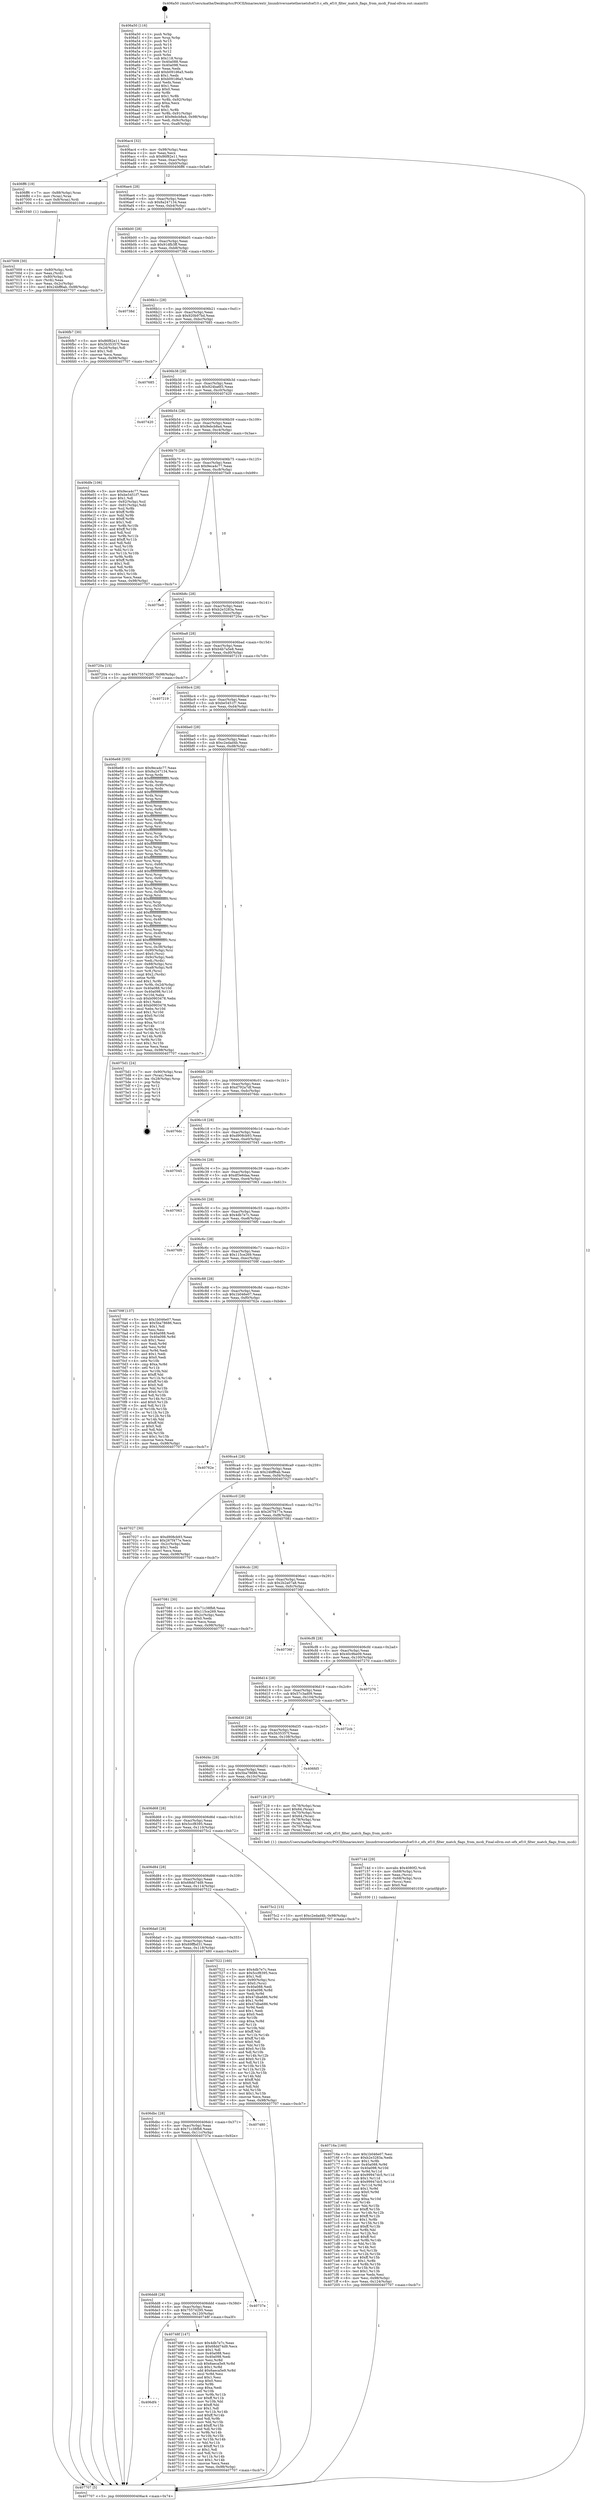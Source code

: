 digraph "0x406a50" {
  label = "0x406a50 (/mnt/c/Users/mathe/Desktop/tcc/POCII/binaries/extr_linuxdriversnetethernetsfcef10.c_efx_ef10_filter_match_flags_from_mcdi_Final-ollvm.out::main(0))"
  labelloc = "t"
  node[shape=record]

  Entry [label="",width=0.3,height=0.3,shape=circle,fillcolor=black,style=filled]
  "0x406ac4" [label="{
     0x406ac4 [32]\l
     | [instrs]\l
     &nbsp;&nbsp;0x406ac4 \<+6\>: mov -0x98(%rbp),%eax\l
     &nbsp;&nbsp;0x406aca \<+2\>: mov %eax,%ecx\l
     &nbsp;&nbsp;0x406acc \<+6\>: sub $0x86f82e11,%ecx\l
     &nbsp;&nbsp;0x406ad2 \<+6\>: mov %eax,-0xac(%rbp)\l
     &nbsp;&nbsp;0x406ad8 \<+6\>: mov %ecx,-0xb0(%rbp)\l
     &nbsp;&nbsp;0x406ade \<+6\>: je 0000000000406ff6 \<main+0x5a6\>\l
  }"]
  "0x406ff6" [label="{
     0x406ff6 [19]\l
     | [instrs]\l
     &nbsp;&nbsp;0x406ff6 \<+7\>: mov -0x88(%rbp),%rax\l
     &nbsp;&nbsp;0x406ffd \<+3\>: mov (%rax),%rax\l
     &nbsp;&nbsp;0x407000 \<+4\>: mov 0x8(%rax),%rdi\l
     &nbsp;&nbsp;0x407004 \<+5\>: call 0000000000401040 \<atoi@plt\>\l
     | [calls]\l
     &nbsp;&nbsp;0x401040 \{1\} (unknown)\l
  }"]
  "0x406ae4" [label="{
     0x406ae4 [28]\l
     | [instrs]\l
     &nbsp;&nbsp;0x406ae4 \<+5\>: jmp 0000000000406ae9 \<main+0x99\>\l
     &nbsp;&nbsp;0x406ae9 \<+6\>: mov -0xac(%rbp),%eax\l
     &nbsp;&nbsp;0x406aef \<+5\>: sub $0x8a247134,%eax\l
     &nbsp;&nbsp;0x406af4 \<+6\>: mov %eax,-0xb4(%rbp)\l
     &nbsp;&nbsp;0x406afa \<+6\>: je 0000000000406fb7 \<main+0x567\>\l
  }"]
  Exit [label="",width=0.3,height=0.3,shape=circle,fillcolor=black,style=filled,peripheries=2]
  "0x406fb7" [label="{
     0x406fb7 [30]\l
     | [instrs]\l
     &nbsp;&nbsp;0x406fb7 \<+5\>: mov $0x86f82e11,%eax\l
     &nbsp;&nbsp;0x406fbc \<+5\>: mov $0x5b35357f,%ecx\l
     &nbsp;&nbsp;0x406fc1 \<+3\>: mov -0x2d(%rbp),%dl\l
     &nbsp;&nbsp;0x406fc4 \<+3\>: test $0x1,%dl\l
     &nbsp;&nbsp;0x406fc7 \<+3\>: cmovne %ecx,%eax\l
     &nbsp;&nbsp;0x406fca \<+6\>: mov %eax,-0x98(%rbp)\l
     &nbsp;&nbsp;0x406fd0 \<+5\>: jmp 0000000000407707 \<main+0xcb7\>\l
  }"]
  "0x406b00" [label="{
     0x406b00 [28]\l
     | [instrs]\l
     &nbsp;&nbsp;0x406b00 \<+5\>: jmp 0000000000406b05 \<main+0xb5\>\l
     &nbsp;&nbsp;0x406b05 \<+6\>: mov -0xac(%rbp),%eax\l
     &nbsp;&nbsp;0x406b0b \<+5\>: sub $0x91dfb3ff,%eax\l
     &nbsp;&nbsp;0x406b10 \<+6\>: mov %eax,-0xb8(%rbp)\l
     &nbsp;&nbsp;0x406b16 \<+6\>: je 000000000040738d \<main+0x93d\>\l
  }"]
  "0x406df4" [label="{
     0x406df4\l
  }", style=dashed]
  "0x40738d" [label="{
     0x40738d\l
  }", style=dashed]
  "0x406b1c" [label="{
     0x406b1c [28]\l
     | [instrs]\l
     &nbsp;&nbsp;0x406b1c \<+5\>: jmp 0000000000406b21 \<main+0xd1\>\l
     &nbsp;&nbsp;0x406b21 \<+6\>: mov -0xac(%rbp),%eax\l
     &nbsp;&nbsp;0x406b27 \<+5\>: sub $0x920b97bd,%eax\l
     &nbsp;&nbsp;0x406b2c \<+6\>: mov %eax,-0xbc(%rbp)\l
     &nbsp;&nbsp;0x406b32 \<+6\>: je 0000000000407685 \<main+0xc35\>\l
  }"]
  "0x40748f" [label="{
     0x40748f [147]\l
     | [instrs]\l
     &nbsp;&nbsp;0x40748f \<+5\>: mov $0x4db7e7c,%eax\l
     &nbsp;&nbsp;0x407494 \<+5\>: mov $0x68dd74d9,%ecx\l
     &nbsp;&nbsp;0x407499 \<+2\>: mov $0x1,%dl\l
     &nbsp;&nbsp;0x40749b \<+7\>: mov 0x40a088,%esi\l
     &nbsp;&nbsp;0x4074a2 \<+7\>: mov 0x40a098,%edi\l
     &nbsp;&nbsp;0x4074a9 \<+3\>: mov %esi,%r8d\l
     &nbsp;&nbsp;0x4074ac \<+7\>: sub $0x6aeca5e9,%r8d\l
     &nbsp;&nbsp;0x4074b3 \<+4\>: sub $0x1,%r8d\l
     &nbsp;&nbsp;0x4074b7 \<+7\>: add $0x6aeca5e9,%r8d\l
     &nbsp;&nbsp;0x4074be \<+4\>: imul %r8d,%esi\l
     &nbsp;&nbsp;0x4074c2 \<+3\>: and $0x1,%esi\l
     &nbsp;&nbsp;0x4074c5 \<+3\>: cmp $0x0,%esi\l
     &nbsp;&nbsp;0x4074c8 \<+4\>: sete %r9b\l
     &nbsp;&nbsp;0x4074cc \<+3\>: cmp $0xa,%edi\l
     &nbsp;&nbsp;0x4074cf \<+4\>: setl %r10b\l
     &nbsp;&nbsp;0x4074d3 \<+3\>: mov %r9b,%r11b\l
     &nbsp;&nbsp;0x4074d6 \<+4\>: xor $0xff,%r11b\l
     &nbsp;&nbsp;0x4074da \<+3\>: mov %r10b,%bl\l
     &nbsp;&nbsp;0x4074dd \<+3\>: xor $0xff,%bl\l
     &nbsp;&nbsp;0x4074e0 \<+3\>: xor $0x1,%dl\l
     &nbsp;&nbsp;0x4074e3 \<+3\>: mov %r11b,%r14b\l
     &nbsp;&nbsp;0x4074e6 \<+4\>: and $0xff,%r14b\l
     &nbsp;&nbsp;0x4074ea \<+3\>: and %dl,%r9b\l
     &nbsp;&nbsp;0x4074ed \<+3\>: mov %bl,%r15b\l
     &nbsp;&nbsp;0x4074f0 \<+4\>: and $0xff,%r15b\l
     &nbsp;&nbsp;0x4074f4 \<+3\>: and %dl,%r10b\l
     &nbsp;&nbsp;0x4074f7 \<+3\>: or %r9b,%r14b\l
     &nbsp;&nbsp;0x4074fa \<+3\>: or %r10b,%r15b\l
     &nbsp;&nbsp;0x4074fd \<+3\>: xor %r15b,%r14b\l
     &nbsp;&nbsp;0x407500 \<+3\>: or %bl,%r11b\l
     &nbsp;&nbsp;0x407503 \<+4\>: xor $0xff,%r11b\l
     &nbsp;&nbsp;0x407507 \<+3\>: or $0x1,%dl\l
     &nbsp;&nbsp;0x40750a \<+3\>: and %dl,%r11b\l
     &nbsp;&nbsp;0x40750d \<+3\>: or %r11b,%r14b\l
     &nbsp;&nbsp;0x407510 \<+4\>: test $0x1,%r14b\l
     &nbsp;&nbsp;0x407514 \<+3\>: cmovne %ecx,%eax\l
     &nbsp;&nbsp;0x407517 \<+6\>: mov %eax,-0x98(%rbp)\l
     &nbsp;&nbsp;0x40751d \<+5\>: jmp 0000000000407707 \<main+0xcb7\>\l
  }"]
  "0x407685" [label="{
     0x407685\l
  }", style=dashed]
  "0x406b38" [label="{
     0x406b38 [28]\l
     | [instrs]\l
     &nbsp;&nbsp;0x406b38 \<+5\>: jmp 0000000000406b3d \<main+0xed\>\l
     &nbsp;&nbsp;0x406b3d \<+6\>: mov -0xac(%rbp),%eax\l
     &nbsp;&nbsp;0x406b43 \<+5\>: sub $0x924ba6f3,%eax\l
     &nbsp;&nbsp;0x406b48 \<+6\>: mov %eax,-0xc0(%rbp)\l
     &nbsp;&nbsp;0x406b4e \<+6\>: je 0000000000407420 \<main+0x9d0\>\l
  }"]
  "0x406dd8" [label="{
     0x406dd8 [28]\l
     | [instrs]\l
     &nbsp;&nbsp;0x406dd8 \<+5\>: jmp 0000000000406ddd \<main+0x38d\>\l
     &nbsp;&nbsp;0x406ddd \<+6\>: mov -0xac(%rbp),%eax\l
     &nbsp;&nbsp;0x406de3 \<+5\>: sub $0x75574295,%eax\l
     &nbsp;&nbsp;0x406de8 \<+6\>: mov %eax,-0x120(%rbp)\l
     &nbsp;&nbsp;0x406dee \<+6\>: je 000000000040748f \<main+0xa3f\>\l
  }"]
  "0x407420" [label="{
     0x407420\l
  }", style=dashed]
  "0x406b54" [label="{
     0x406b54 [28]\l
     | [instrs]\l
     &nbsp;&nbsp;0x406b54 \<+5\>: jmp 0000000000406b59 \<main+0x109\>\l
     &nbsp;&nbsp;0x406b59 \<+6\>: mov -0xac(%rbp),%eax\l
     &nbsp;&nbsp;0x406b5f \<+5\>: sub $0x9ebcb8a4,%eax\l
     &nbsp;&nbsp;0x406b64 \<+6\>: mov %eax,-0xc4(%rbp)\l
     &nbsp;&nbsp;0x406b6a \<+6\>: je 0000000000406dfe \<main+0x3ae\>\l
  }"]
  "0x40737e" [label="{
     0x40737e\l
  }", style=dashed]
  "0x406dfe" [label="{
     0x406dfe [106]\l
     | [instrs]\l
     &nbsp;&nbsp;0x406dfe \<+5\>: mov $0x9eca4c77,%eax\l
     &nbsp;&nbsp;0x406e03 \<+5\>: mov $0xbe5451f7,%ecx\l
     &nbsp;&nbsp;0x406e08 \<+2\>: mov $0x1,%dl\l
     &nbsp;&nbsp;0x406e0a \<+7\>: mov -0x92(%rbp),%sil\l
     &nbsp;&nbsp;0x406e11 \<+7\>: mov -0x91(%rbp),%dil\l
     &nbsp;&nbsp;0x406e18 \<+3\>: mov %sil,%r8b\l
     &nbsp;&nbsp;0x406e1b \<+4\>: xor $0xff,%r8b\l
     &nbsp;&nbsp;0x406e1f \<+3\>: mov %dil,%r9b\l
     &nbsp;&nbsp;0x406e22 \<+4\>: xor $0xff,%r9b\l
     &nbsp;&nbsp;0x406e26 \<+3\>: xor $0x1,%dl\l
     &nbsp;&nbsp;0x406e29 \<+3\>: mov %r8b,%r10b\l
     &nbsp;&nbsp;0x406e2c \<+4\>: and $0xff,%r10b\l
     &nbsp;&nbsp;0x406e30 \<+3\>: and %dl,%sil\l
     &nbsp;&nbsp;0x406e33 \<+3\>: mov %r9b,%r11b\l
     &nbsp;&nbsp;0x406e36 \<+4\>: and $0xff,%r11b\l
     &nbsp;&nbsp;0x406e3a \<+3\>: and %dl,%dil\l
     &nbsp;&nbsp;0x406e3d \<+3\>: or %sil,%r10b\l
     &nbsp;&nbsp;0x406e40 \<+3\>: or %dil,%r11b\l
     &nbsp;&nbsp;0x406e43 \<+3\>: xor %r11b,%r10b\l
     &nbsp;&nbsp;0x406e46 \<+3\>: or %r9b,%r8b\l
     &nbsp;&nbsp;0x406e49 \<+4\>: xor $0xff,%r8b\l
     &nbsp;&nbsp;0x406e4d \<+3\>: or $0x1,%dl\l
     &nbsp;&nbsp;0x406e50 \<+3\>: and %dl,%r8b\l
     &nbsp;&nbsp;0x406e53 \<+3\>: or %r8b,%r10b\l
     &nbsp;&nbsp;0x406e56 \<+4\>: test $0x1,%r10b\l
     &nbsp;&nbsp;0x406e5a \<+3\>: cmovne %ecx,%eax\l
     &nbsp;&nbsp;0x406e5d \<+6\>: mov %eax,-0x98(%rbp)\l
     &nbsp;&nbsp;0x406e63 \<+5\>: jmp 0000000000407707 \<main+0xcb7\>\l
  }"]
  "0x406b70" [label="{
     0x406b70 [28]\l
     | [instrs]\l
     &nbsp;&nbsp;0x406b70 \<+5\>: jmp 0000000000406b75 \<main+0x125\>\l
     &nbsp;&nbsp;0x406b75 \<+6\>: mov -0xac(%rbp),%eax\l
     &nbsp;&nbsp;0x406b7b \<+5\>: sub $0x9eca4c77,%eax\l
     &nbsp;&nbsp;0x406b80 \<+6\>: mov %eax,-0xc8(%rbp)\l
     &nbsp;&nbsp;0x406b86 \<+6\>: je 00000000004075e9 \<main+0xb99\>\l
  }"]
  "0x407707" [label="{
     0x407707 [5]\l
     | [instrs]\l
     &nbsp;&nbsp;0x407707 \<+5\>: jmp 0000000000406ac4 \<main+0x74\>\l
  }"]
  "0x406a50" [label="{
     0x406a50 [116]\l
     | [instrs]\l
     &nbsp;&nbsp;0x406a50 \<+1\>: push %rbp\l
     &nbsp;&nbsp;0x406a51 \<+3\>: mov %rsp,%rbp\l
     &nbsp;&nbsp;0x406a54 \<+2\>: push %r15\l
     &nbsp;&nbsp;0x406a56 \<+2\>: push %r14\l
     &nbsp;&nbsp;0x406a58 \<+2\>: push %r13\l
     &nbsp;&nbsp;0x406a5a \<+2\>: push %r12\l
     &nbsp;&nbsp;0x406a5c \<+1\>: push %rbx\l
     &nbsp;&nbsp;0x406a5d \<+7\>: sub $0x118,%rsp\l
     &nbsp;&nbsp;0x406a64 \<+7\>: mov 0x40a088,%eax\l
     &nbsp;&nbsp;0x406a6b \<+7\>: mov 0x40a098,%ecx\l
     &nbsp;&nbsp;0x406a72 \<+2\>: mov %eax,%edx\l
     &nbsp;&nbsp;0x406a74 \<+6\>: add $0xb091d6a5,%edx\l
     &nbsp;&nbsp;0x406a7a \<+3\>: sub $0x1,%edx\l
     &nbsp;&nbsp;0x406a7d \<+6\>: sub $0xb091d6a5,%edx\l
     &nbsp;&nbsp;0x406a83 \<+3\>: imul %edx,%eax\l
     &nbsp;&nbsp;0x406a86 \<+3\>: and $0x1,%eax\l
     &nbsp;&nbsp;0x406a89 \<+3\>: cmp $0x0,%eax\l
     &nbsp;&nbsp;0x406a8c \<+4\>: sete %r8b\l
     &nbsp;&nbsp;0x406a90 \<+4\>: and $0x1,%r8b\l
     &nbsp;&nbsp;0x406a94 \<+7\>: mov %r8b,-0x92(%rbp)\l
     &nbsp;&nbsp;0x406a9b \<+3\>: cmp $0xa,%ecx\l
     &nbsp;&nbsp;0x406a9e \<+4\>: setl %r8b\l
     &nbsp;&nbsp;0x406aa2 \<+4\>: and $0x1,%r8b\l
     &nbsp;&nbsp;0x406aa6 \<+7\>: mov %r8b,-0x91(%rbp)\l
     &nbsp;&nbsp;0x406aad \<+10\>: movl $0x9ebcb8a4,-0x98(%rbp)\l
     &nbsp;&nbsp;0x406ab7 \<+6\>: mov %edi,-0x9c(%rbp)\l
     &nbsp;&nbsp;0x406abd \<+7\>: mov %rsi,-0xa8(%rbp)\l
  }"]
  "0x406dbc" [label="{
     0x406dbc [28]\l
     | [instrs]\l
     &nbsp;&nbsp;0x406dbc \<+5\>: jmp 0000000000406dc1 \<main+0x371\>\l
     &nbsp;&nbsp;0x406dc1 \<+6\>: mov -0xac(%rbp),%eax\l
     &nbsp;&nbsp;0x406dc7 \<+5\>: sub $0x71c38fb8,%eax\l
     &nbsp;&nbsp;0x406dcc \<+6\>: mov %eax,-0x11c(%rbp)\l
     &nbsp;&nbsp;0x406dd2 \<+6\>: je 000000000040737e \<main+0x92e\>\l
  }"]
  "0x4075e9" [label="{
     0x4075e9\l
  }", style=dashed]
  "0x406b8c" [label="{
     0x406b8c [28]\l
     | [instrs]\l
     &nbsp;&nbsp;0x406b8c \<+5\>: jmp 0000000000406b91 \<main+0x141\>\l
     &nbsp;&nbsp;0x406b91 \<+6\>: mov -0xac(%rbp),%eax\l
     &nbsp;&nbsp;0x406b97 \<+5\>: sub $0xb2e3283a,%eax\l
     &nbsp;&nbsp;0x406b9c \<+6\>: mov %eax,-0xcc(%rbp)\l
     &nbsp;&nbsp;0x406ba2 \<+6\>: je 000000000040720a \<main+0x7ba\>\l
  }"]
  "0x407480" [label="{
     0x407480\l
  }", style=dashed]
  "0x40720a" [label="{
     0x40720a [15]\l
     | [instrs]\l
     &nbsp;&nbsp;0x40720a \<+10\>: movl $0x75574295,-0x98(%rbp)\l
     &nbsp;&nbsp;0x407214 \<+5\>: jmp 0000000000407707 \<main+0xcb7\>\l
  }"]
  "0x406ba8" [label="{
     0x406ba8 [28]\l
     | [instrs]\l
     &nbsp;&nbsp;0x406ba8 \<+5\>: jmp 0000000000406bad \<main+0x15d\>\l
     &nbsp;&nbsp;0x406bad \<+6\>: mov -0xac(%rbp),%eax\l
     &nbsp;&nbsp;0x406bb3 \<+5\>: sub $0xb4b7a5e8,%eax\l
     &nbsp;&nbsp;0x406bb8 \<+6\>: mov %eax,-0xd0(%rbp)\l
     &nbsp;&nbsp;0x406bbe \<+6\>: je 0000000000407219 \<main+0x7c9\>\l
  }"]
  "0x406da0" [label="{
     0x406da0 [28]\l
     | [instrs]\l
     &nbsp;&nbsp;0x406da0 \<+5\>: jmp 0000000000406da5 \<main+0x355\>\l
     &nbsp;&nbsp;0x406da5 \<+6\>: mov -0xac(%rbp),%eax\l
     &nbsp;&nbsp;0x406dab \<+5\>: sub $0x69ffbd31,%eax\l
     &nbsp;&nbsp;0x406db0 \<+6\>: mov %eax,-0x118(%rbp)\l
     &nbsp;&nbsp;0x406db6 \<+6\>: je 0000000000407480 \<main+0xa30\>\l
  }"]
  "0x407219" [label="{
     0x407219\l
  }", style=dashed]
  "0x406bc4" [label="{
     0x406bc4 [28]\l
     | [instrs]\l
     &nbsp;&nbsp;0x406bc4 \<+5\>: jmp 0000000000406bc9 \<main+0x179\>\l
     &nbsp;&nbsp;0x406bc9 \<+6\>: mov -0xac(%rbp),%eax\l
     &nbsp;&nbsp;0x406bcf \<+5\>: sub $0xbe5451f7,%eax\l
     &nbsp;&nbsp;0x406bd4 \<+6\>: mov %eax,-0xd4(%rbp)\l
     &nbsp;&nbsp;0x406bda \<+6\>: je 0000000000406e68 \<main+0x418\>\l
  }"]
  "0x407522" [label="{
     0x407522 [160]\l
     | [instrs]\l
     &nbsp;&nbsp;0x407522 \<+5\>: mov $0x4db7e7c,%eax\l
     &nbsp;&nbsp;0x407527 \<+5\>: mov $0x5ccf8395,%ecx\l
     &nbsp;&nbsp;0x40752c \<+2\>: mov $0x1,%dl\l
     &nbsp;&nbsp;0x40752e \<+7\>: mov -0x90(%rbp),%rsi\l
     &nbsp;&nbsp;0x407535 \<+6\>: movl $0x0,(%rsi)\l
     &nbsp;&nbsp;0x40753b \<+7\>: mov 0x40a088,%edi\l
     &nbsp;&nbsp;0x407542 \<+8\>: mov 0x40a098,%r8d\l
     &nbsp;&nbsp;0x40754a \<+3\>: mov %edi,%r9d\l
     &nbsp;&nbsp;0x40754d \<+7\>: sub $0x47dba686,%r9d\l
     &nbsp;&nbsp;0x407554 \<+4\>: sub $0x1,%r9d\l
     &nbsp;&nbsp;0x407558 \<+7\>: add $0x47dba686,%r9d\l
     &nbsp;&nbsp;0x40755f \<+4\>: imul %r9d,%edi\l
     &nbsp;&nbsp;0x407563 \<+3\>: and $0x1,%edi\l
     &nbsp;&nbsp;0x407566 \<+3\>: cmp $0x0,%edi\l
     &nbsp;&nbsp;0x407569 \<+4\>: sete %r10b\l
     &nbsp;&nbsp;0x40756d \<+4\>: cmp $0xa,%r8d\l
     &nbsp;&nbsp;0x407571 \<+4\>: setl %r11b\l
     &nbsp;&nbsp;0x407575 \<+3\>: mov %r10b,%bl\l
     &nbsp;&nbsp;0x407578 \<+3\>: xor $0xff,%bl\l
     &nbsp;&nbsp;0x40757b \<+3\>: mov %r11b,%r14b\l
     &nbsp;&nbsp;0x40757e \<+4\>: xor $0xff,%r14b\l
     &nbsp;&nbsp;0x407582 \<+3\>: xor $0x0,%dl\l
     &nbsp;&nbsp;0x407585 \<+3\>: mov %bl,%r15b\l
     &nbsp;&nbsp;0x407588 \<+4\>: and $0x0,%r15b\l
     &nbsp;&nbsp;0x40758c \<+3\>: and %dl,%r10b\l
     &nbsp;&nbsp;0x40758f \<+3\>: mov %r14b,%r12b\l
     &nbsp;&nbsp;0x407592 \<+4\>: and $0x0,%r12b\l
     &nbsp;&nbsp;0x407596 \<+3\>: and %dl,%r11b\l
     &nbsp;&nbsp;0x407599 \<+3\>: or %r10b,%r15b\l
     &nbsp;&nbsp;0x40759c \<+3\>: or %r11b,%r12b\l
     &nbsp;&nbsp;0x40759f \<+3\>: xor %r12b,%r15b\l
     &nbsp;&nbsp;0x4075a2 \<+3\>: or %r14b,%bl\l
     &nbsp;&nbsp;0x4075a5 \<+3\>: xor $0xff,%bl\l
     &nbsp;&nbsp;0x4075a8 \<+3\>: or $0x0,%dl\l
     &nbsp;&nbsp;0x4075ab \<+2\>: and %dl,%bl\l
     &nbsp;&nbsp;0x4075ad \<+3\>: or %bl,%r15b\l
     &nbsp;&nbsp;0x4075b0 \<+4\>: test $0x1,%r15b\l
     &nbsp;&nbsp;0x4075b4 \<+3\>: cmovne %ecx,%eax\l
     &nbsp;&nbsp;0x4075b7 \<+6\>: mov %eax,-0x98(%rbp)\l
     &nbsp;&nbsp;0x4075bd \<+5\>: jmp 0000000000407707 \<main+0xcb7\>\l
  }"]
  "0x406e68" [label="{
     0x406e68 [335]\l
     | [instrs]\l
     &nbsp;&nbsp;0x406e68 \<+5\>: mov $0x9eca4c77,%eax\l
     &nbsp;&nbsp;0x406e6d \<+5\>: mov $0x8a247134,%ecx\l
     &nbsp;&nbsp;0x406e72 \<+3\>: mov %rsp,%rdx\l
     &nbsp;&nbsp;0x406e75 \<+4\>: add $0xfffffffffffffff0,%rdx\l
     &nbsp;&nbsp;0x406e79 \<+3\>: mov %rdx,%rsp\l
     &nbsp;&nbsp;0x406e7c \<+7\>: mov %rdx,-0x90(%rbp)\l
     &nbsp;&nbsp;0x406e83 \<+3\>: mov %rsp,%rdx\l
     &nbsp;&nbsp;0x406e86 \<+4\>: add $0xfffffffffffffff0,%rdx\l
     &nbsp;&nbsp;0x406e8a \<+3\>: mov %rdx,%rsp\l
     &nbsp;&nbsp;0x406e8d \<+3\>: mov %rsp,%rsi\l
     &nbsp;&nbsp;0x406e90 \<+4\>: add $0xfffffffffffffff0,%rsi\l
     &nbsp;&nbsp;0x406e94 \<+3\>: mov %rsi,%rsp\l
     &nbsp;&nbsp;0x406e97 \<+7\>: mov %rsi,-0x88(%rbp)\l
     &nbsp;&nbsp;0x406e9e \<+3\>: mov %rsp,%rsi\l
     &nbsp;&nbsp;0x406ea1 \<+4\>: add $0xfffffffffffffff0,%rsi\l
     &nbsp;&nbsp;0x406ea5 \<+3\>: mov %rsi,%rsp\l
     &nbsp;&nbsp;0x406ea8 \<+4\>: mov %rsi,-0x80(%rbp)\l
     &nbsp;&nbsp;0x406eac \<+3\>: mov %rsp,%rsi\l
     &nbsp;&nbsp;0x406eaf \<+4\>: add $0xfffffffffffffff0,%rsi\l
     &nbsp;&nbsp;0x406eb3 \<+3\>: mov %rsi,%rsp\l
     &nbsp;&nbsp;0x406eb6 \<+4\>: mov %rsi,-0x78(%rbp)\l
     &nbsp;&nbsp;0x406eba \<+3\>: mov %rsp,%rsi\l
     &nbsp;&nbsp;0x406ebd \<+4\>: add $0xfffffffffffffff0,%rsi\l
     &nbsp;&nbsp;0x406ec1 \<+3\>: mov %rsi,%rsp\l
     &nbsp;&nbsp;0x406ec4 \<+4\>: mov %rsi,-0x70(%rbp)\l
     &nbsp;&nbsp;0x406ec8 \<+3\>: mov %rsp,%rsi\l
     &nbsp;&nbsp;0x406ecb \<+4\>: add $0xfffffffffffffff0,%rsi\l
     &nbsp;&nbsp;0x406ecf \<+3\>: mov %rsi,%rsp\l
     &nbsp;&nbsp;0x406ed2 \<+4\>: mov %rsi,-0x68(%rbp)\l
     &nbsp;&nbsp;0x406ed6 \<+3\>: mov %rsp,%rsi\l
     &nbsp;&nbsp;0x406ed9 \<+4\>: add $0xfffffffffffffff0,%rsi\l
     &nbsp;&nbsp;0x406edd \<+3\>: mov %rsi,%rsp\l
     &nbsp;&nbsp;0x406ee0 \<+4\>: mov %rsi,-0x60(%rbp)\l
     &nbsp;&nbsp;0x406ee4 \<+3\>: mov %rsp,%rsi\l
     &nbsp;&nbsp;0x406ee7 \<+4\>: add $0xfffffffffffffff0,%rsi\l
     &nbsp;&nbsp;0x406eeb \<+3\>: mov %rsi,%rsp\l
     &nbsp;&nbsp;0x406eee \<+4\>: mov %rsi,-0x58(%rbp)\l
     &nbsp;&nbsp;0x406ef2 \<+3\>: mov %rsp,%rsi\l
     &nbsp;&nbsp;0x406ef5 \<+4\>: add $0xfffffffffffffff0,%rsi\l
     &nbsp;&nbsp;0x406ef9 \<+3\>: mov %rsi,%rsp\l
     &nbsp;&nbsp;0x406efc \<+4\>: mov %rsi,-0x50(%rbp)\l
     &nbsp;&nbsp;0x406f00 \<+3\>: mov %rsp,%rsi\l
     &nbsp;&nbsp;0x406f03 \<+4\>: add $0xfffffffffffffff0,%rsi\l
     &nbsp;&nbsp;0x406f07 \<+3\>: mov %rsi,%rsp\l
     &nbsp;&nbsp;0x406f0a \<+4\>: mov %rsi,-0x48(%rbp)\l
     &nbsp;&nbsp;0x406f0e \<+3\>: mov %rsp,%rsi\l
     &nbsp;&nbsp;0x406f11 \<+4\>: add $0xfffffffffffffff0,%rsi\l
     &nbsp;&nbsp;0x406f15 \<+3\>: mov %rsi,%rsp\l
     &nbsp;&nbsp;0x406f18 \<+4\>: mov %rsi,-0x40(%rbp)\l
     &nbsp;&nbsp;0x406f1c \<+3\>: mov %rsp,%rsi\l
     &nbsp;&nbsp;0x406f1f \<+4\>: add $0xfffffffffffffff0,%rsi\l
     &nbsp;&nbsp;0x406f23 \<+3\>: mov %rsi,%rsp\l
     &nbsp;&nbsp;0x406f26 \<+4\>: mov %rsi,-0x38(%rbp)\l
     &nbsp;&nbsp;0x406f2a \<+7\>: mov -0x90(%rbp),%rsi\l
     &nbsp;&nbsp;0x406f31 \<+6\>: movl $0x0,(%rsi)\l
     &nbsp;&nbsp;0x406f37 \<+6\>: mov -0x9c(%rbp),%edi\l
     &nbsp;&nbsp;0x406f3d \<+2\>: mov %edi,(%rdx)\l
     &nbsp;&nbsp;0x406f3f \<+7\>: mov -0x88(%rbp),%rsi\l
     &nbsp;&nbsp;0x406f46 \<+7\>: mov -0xa8(%rbp),%r8\l
     &nbsp;&nbsp;0x406f4d \<+3\>: mov %r8,(%rsi)\l
     &nbsp;&nbsp;0x406f50 \<+3\>: cmpl $0x2,(%rdx)\l
     &nbsp;&nbsp;0x406f53 \<+4\>: setne %r9b\l
     &nbsp;&nbsp;0x406f57 \<+4\>: and $0x1,%r9b\l
     &nbsp;&nbsp;0x406f5b \<+4\>: mov %r9b,-0x2d(%rbp)\l
     &nbsp;&nbsp;0x406f5f \<+8\>: mov 0x40a088,%r10d\l
     &nbsp;&nbsp;0x406f67 \<+8\>: mov 0x40a098,%r11d\l
     &nbsp;&nbsp;0x406f6f \<+3\>: mov %r10d,%ebx\l
     &nbsp;&nbsp;0x406f72 \<+6\>: sub $0xb0903478,%ebx\l
     &nbsp;&nbsp;0x406f78 \<+3\>: sub $0x1,%ebx\l
     &nbsp;&nbsp;0x406f7b \<+6\>: add $0xb0903478,%ebx\l
     &nbsp;&nbsp;0x406f81 \<+4\>: imul %ebx,%r10d\l
     &nbsp;&nbsp;0x406f85 \<+4\>: and $0x1,%r10d\l
     &nbsp;&nbsp;0x406f89 \<+4\>: cmp $0x0,%r10d\l
     &nbsp;&nbsp;0x406f8d \<+4\>: sete %r9b\l
     &nbsp;&nbsp;0x406f91 \<+4\>: cmp $0xa,%r11d\l
     &nbsp;&nbsp;0x406f95 \<+4\>: setl %r14b\l
     &nbsp;&nbsp;0x406f99 \<+3\>: mov %r9b,%r15b\l
     &nbsp;&nbsp;0x406f9c \<+3\>: and %r14b,%r15b\l
     &nbsp;&nbsp;0x406f9f \<+3\>: xor %r14b,%r9b\l
     &nbsp;&nbsp;0x406fa2 \<+3\>: or %r9b,%r15b\l
     &nbsp;&nbsp;0x406fa5 \<+4\>: test $0x1,%r15b\l
     &nbsp;&nbsp;0x406fa9 \<+3\>: cmovne %ecx,%eax\l
     &nbsp;&nbsp;0x406fac \<+6\>: mov %eax,-0x98(%rbp)\l
     &nbsp;&nbsp;0x406fb2 \<+5\>: jmp 0000000000407707 \<main+0xcb7\>\l
  }"]
  "0x406be0" [label="{
     0x406be0 [28]\l
     | [instrs]\l
     &nbsp;&nbsp;0x406be0 \<+5\>: jmp 0000000000406be5 \<main+0x195\>\l
     &nbsp;&nbsp;0x406be5 \<+6\>: mov -0xac(%rbp),%eax\l
     &nbsp;&nbsp;0x406beb \<+5\>: sub $0xc2edad4b,%eax\l
     &nbsp;&nbsp;0x406bf0 \<+6\>: mov %eax,-0xd8(%rbp)\l
     &nbsp;&nbsp;0x406bf6 \<+6\>: je 00000000004075d1 \<main+0xb81\>\l
  }"]
  "0x406d84" [label="{
     0x406d84 [28]\l
     | [instrs]\l
     &nbsp;&nbsp;0x406d84 \<+5\>: jmp 0000000000406d89 \<main+0x339\>\l
     &nbsp;&nbsp;0x406d89 \<+6\>: mov -0xac(%rbp),%eax\l
     &nbsp;&nbsp;0x406d8f \<+5\>: sub $0x68dd74d9,%eax\l
     &nbsp;&nbsp;0x406d94 \<+6\>: mov %eax,-0x114(%rbp)\l
     &nbsp;&nbsp;0x406d9a \<+6\>: je 0000000000407522 \<main+0xad2\>\l
  }"]
  "0x407009" [label="{
     0x407009 [30]\l
     | [instrs]\l
     &nbsp;&nbsp;0x407009 \<+4\>: mov -0x80(%rbp),%rdi\l
     &nbsp;&nbsp;0x40700d \<+2\>: mov %eax,(%rdi)\l
     &nbsp;&nbsp;0x40700f \<+4\>: mov -0x80(%rbp),%rdi\l
     &nbsp;&nbsp;0x407013 \<+2\>: mov (%rdi),%eax\l
     &nbsp;&nbsp;0x407015 \<+3\>: mov %eax,-0x2c(%rbp)\l
     &nbsp;&nbsp;0x407018 \<+10\>: movl $0x24bff6ab,-0x98(%rbp)\l
     &nbsp;&nbsp;0x407022 \<+5\>: jmp 0000000000407707 \<main+0xcb7\>\l
  }"]
  "0x4075c2" [label="{
     0x4075c2 [15]\l
     | [instrs]\l
     &nbsp;&nbsp;0x4075c2 \<+10\>: movl $0xc2edad4b,-0x98(%rbp)\l
     &nbsp;&nbsp;0x4075cc \<+5\>: jmp 0000000000407707 \<main+0xcb7\>\l
  }"]
  "0x4075d1" [label="{
     0x4075d1 [24]\l
     | [instrs]\l
     &nbsp;&nbsp;0x4075d1 \<+7\>: mov -0x90(%rbp),%rax\l
     &nbsp;&nbsp;0x4075d8 \<+2\>: mov (%rax),%eax\l
     &nbsp;&nbsp;0x4075da \<+4\>: lea -0x28(%rbp),%rsp\l
     &nbsp;&nbsp;0x4075de \<+1\>: pop %rbx\l
     &nbsp;&nbsp;0x4075df \<+2\>: pop %r12\l
     &nbsp;&nbsp;0x4075e1 \<+2\>: pop %r13\l
     &nbsp;&nbsp;0x4075e3 \<+2\>: pop %r14\l
     &nbsp;&nbsp;0x4075e5 \<+2\>: pop %r15\l
     &nbsp;&nbsp;0x4075e7 \<+1\>: pop %rbp\l
     &nbsp;&nbsp;0x4075e8 \<+1\>: ret\l
  }"]
  "0x406bfc" [label="{
     0x406bfc [28]\l
     | [instrs]\l
     &nbsp;&nbsp;0x406bfc \<+5\>: jmp 0000000000406c01 \<main+0x1b1\>\l
     &nbsp;&nbsp;0x406c01 \<+6\>: mov -0xac(%rbp),%eax\l
     &nbsp;&nbsp;0x406c07 \<+5\>: sub $0xd792a7df,%eax\l
     &nbsp;&nbsp;0x406c0c \<+6\>: mov %eax,-0xdc(%rbp)\l
     &nbsp;&nbsp;0x406c12 \<+6\>: je 00000000004076dc \<main+0xc8c\>\l
  }"]
  "0x40716a" [label="{
     0x40716a [160]\l
     | [instrs]\l
     &nbsp;&nbsp;0x40716a \<+5\>: mov $0x1b046e07,%esi\l
     &nbsp;&nbsp;0x40716f \<+5\>: mov $0xb2e3283a,%edx\l
     &nbsp;&nbsp;0x407174 \<+3\>: mov $0x1,%r8b\l
     &nbsp;&nbsp;0x407177 \<+8\>: mov 0x40a088,%r9d\l
     &nbsp;&nbsp;0x40717f \<+8\>: mov 0x40a098,%r10d\l
     &nbsp;&nbsp;0x407187 \<+3\>: mov %r9d,%r11d\l
     &nbsp;&nbsp;0x40718a \<+7\>: add $0x99947dc5,%r11d\l
     &nbsp;&nbsp;0x407191 \<+4\>: sub $0x1,%r11d\l
     &nbsp;&nbsp;0x407195 \<+7\>: sub $0x99947dc5,%r11d\l
     &nbsp;&nbsp;0x40719c \<+4\>: imul %r11d,%r9d\l
     &nbsp;&nbsp;0x4071a0 \<+4\>: and $0x1,%r9d\l
     &nbsp;&nbsp;0x4071a4 \<+4\>: cmp $0x0,%r9d\l
     &nbsp;&nbsp;0x4071a8 \<+3\>: sete %bl\l
     &nbsp;&nbsp;0x4071ab \<+4\>: cmp $0xa,%r10d\l
     &nbsp;&nbsp;0x4071af \<+4\>: setl %r14b\l
     &nbsp;&nbsp;0x4071b3 \<+3\>: mov %bl,%r15b\l
     &nbsp;&nbsp;0x4071b6 \<+4\>: xor $0xff,%r15b\l
     &nbsp;&nbsp;0x4071ba \<+3\>: mov %r14b,%r12b\l
     &nbsp;&nbsp;0x4071bd \<+4\>: xor $0xff,%r12b\l
     &nbsp;&nbsp;0x4071c1 \<+4\>: xor $0x1,%r8b\l
     &nbsp;&nbsp;0x4071c5 \<+3\>: mov %r15b,%r13b\l
     &nbsp;&nbsp;0x4071c8 \<+4\>: and $0xff,%r13b\l
     &nbsp;&nbsp;0x4071cc \<+3\>: and %r8b,%bl\l
     &nbsp;&nbsp;0x4071cf \<+3\>: mov %r12b,%cl\l
     &nbsp;&nbsp;0x4071d2 \<+3\>: and $0xff,%cl\l
     &nbsp;&nbsp;0x4071d5 \<+3\>: and %r8b,%r14b\l
     &nbsp;&nbsp;0x4071d8 \<+3\>: or %bl,%r13b\l
     &nbsp;&nbsp;0x4071db \<+3\>: or %r14b,%cl\l
     &nbsp;&nbsp;0x4071de \<+3\>: xor %cl,%r13b\l
     &nbsp;&nbsp;0x4071e1 \<+3\>: or %r12b,%r15b\l
     &nbsp;&nbsp;0x4071e4 \<+4\>: xor $0xff,%r15b\l
     &nbsp;&nbsp;0x4071e8 \<+4\>: or $0x1,%r8b\l
     &nbsp;&nbsp;0x4071ec \<+3\>: and %r8b,%r15b\l
     &nbsp;&nbsp;0x4071ef \<+3\>: or %r15b,%r13b\l
     &nbsp;&nbsp;0x4071f2 \<+4\>: test $0x1,%r13b\l
     &nbsp;&nbsp;0x4071f6 \<+3\>: cmovne %edx,%esi\l
     &nbsp;&nbsp;0x4071f9 \<+6\>: mov %esi,-0x98(%rbp)\l
     &nbsp;&nbsp;0x4071ff \<+6\>: mov %eax,-0x124(%rbp)\l
     &nbsp;&nbsp;0x407205 \<+5\>: jmp 0000000000407707 \<main+0xcb7\>\l
  }"]
  "0x4076dc" [label="{
     0x4076dc\l
  }", style=dashed]
  "0x406c18" [label="{
     0x406c18 [28]\l
     | [instrs]\l
     &nbsp;&nbsp;0x406c18 \<+5\>: jmp 0000000000406c1d \<main+0x1cd\>\l
     &nbsp;&nbsp;0x406c1d \<+6\>: mov -0xac(%rbp),%eax\l
     &nbsp;&nbsp;0x406c23 \<+5\>: sub $0xd908cb93,%eax\l
     &nbsp;&nbsp;0x406c28 \<+6\>: mov %eax,-0xe0(%rbp)\l
     &nbsp;&nbsp;0x406c2e \<+6\>: je 0000000000407045 \<main+0x5f5\>\l
  }"]
  "0x40714d" [label="{
     0x40714d [29]\l
     | [instrs]\l
     &nbsp;&nbsp;0x40714d \<+10\>: movabs $0x4080f2,%rdi\l
     &nbsp;&nbsp;0x407157 \<+4\>: mov -0x68(%rbp),%rcx\l
     &nbsp;&nbsp;0x40715b \<+2\>: mov %eax,(%rcx)\l
     &nbsp;&nbsp;0x40715d \<+4\>: mov -0x68(%rbp),%rcx\l
     &nbsp;&nbsp;0x407161 \<+2\>: mov (%rcx),%esi\l
     &nbsp;&nbsp;0x407163 \<+2\>: mov $0x0,%al\l
     &nbsp;&nbsp;0x407165 \<+5\>: call 0000000000401030 \<printf@plt\>\l
     | [calls]\l
     &nbsp;&nbsp;0x401030 \{1\} (unknown)\l
  }"]
  "0x407045" [label="{
     0x407045\l
  }", style=dashed]
  "0x406c34" [label="{
     0x406c34 [28]\l
     | [instrs]\l
     &nbsp;&nbsp;0x406c34 \<+5\>: jmp 0000000000406c39 \<main+0x1e9\>\l
     &nbsp;&nbsp;0x406c39 \<+6\>: mov -0xac(%rbp),%eax\l
     &nbsp;&nbsp;0x406c3f \<+5\>: sub $0xdf3e6daa,%eax\l
     &nbsp;&nbsp;0x406c44 \<+6\>: mov %eax,-0xe4(%rbp)\l
     &nbsp;&nbsp;0x406c4a \<+6\>: je 0000000000407063 \<main+0x613\>\l
  }"]
  "0x406d68" [label="{
     0x406d68 [28]\l
     | [instrs]\l
     &nbsp;&nbsp;0x406d68 \<+5\>: jmp 0000000000406d6d \<main+0x31d\>\l
     &nbsp;&nbsp;0x406d6d \<+6\>: mov -0xac(%rbp),%eax\l
     &nbsp;&nbsp;0x406d73 \<+5\>: sub $0x5ccf8395,%eax\l
     &nbsp;&nbsp;0x406d78 \<+6\>: mov %eax,-0x110(%rbp)\l
     &nbsp;&nbsp;0x406d7e \<+6\>: je 00000000004075c2 \<main+0xb72\>\l
  }"]
  "0x407063" [label="{
     0x407063\l
  }", style=dashed]
  "0x406c50" [label="{
     0x406c50 [28]\l
     | [instrs]\l
     &nbsp;&nbsp;0x406c50 \<+5\>: jmp 0000000000406c55 \<main+0x205\>\l
     &nbsp;&nbsp;0x406c55 \<+6\>: mov -0xac(%rbp),%eax\l
     &nbsp;&nbsp;0x406c5b \<+5\>: sub $0x4db7e7c,%eax\l
     &nbsp;&nbsp;0x406c60 \<+6\>: mov %eax,-0xe8(%rbp)\l
     &nbsp;&nbsp;0x406c66 \<+6\>: je 00000000004076f0 \<main+0xca0\>\l
  }"]
  "0x407128" [label="{
     0x407128 [37]\l
     | [instrs]\l
     &nbsp;&nbsp;0x407128 \<+4\>: mov -0x78(%rbp),%rax\l
     &nbsp;&nbsp;0x40712c \<+6\>: movl $0x64,(%rax)\l
     &nbsp;&nbsp;0x407132 \<+4\>: mov -0x70(%rbp),%rax\l
     &nbsp;&nbsp;0x407136 \<+6\>: movl $0x64,(%rax)\l
     &nbsp;&nbsp;0x40713c \<+4\>: mov -0x78(%rbp),%rax\l
     &nbsp;&nbsp;0x407140 \<+2\>: mov (%rax),%edi\l
     &nbsp;&nbsp;0x407142 \<+4\>: mov -0x70(%rbp),%rax\l
     &nbsp;&nbsp;0x407146 \<+2\>: mov (%rax),%esi\l
     &nbsp;&nbsp;0x407148 \<+5\>: call 00000000004013e0 \<efx_ef10_filter_match_flags_from_mcdi\>\l
     | [calls]\l
     &nbsp;&nbsp;0x4013e0 \{1\} (/mnt/c/Users/mathe/Desktop/tcc/POCII/binaries/extr_linuxdriversnetethernetsfcef10.c_efx_ef10_filter_match_flags_from_mcdi_Final-ollvm.out::efx_ef10_filter_match_flags_from_mcdi)\l
  }"]
  "0x4076f0" [label="{
     0x4076f0\l
  }", style=dashed]
  "0x406c6c" [label="{
     0x406c6c [28]\l
     | [instrs]\l
     &nbsp;&nbsp;0x406c6c \<+5\>: jmp 0000000000406c71 \<main+0x221\>\l
     &nbsp;&nbsp;0x406c71 \<+6\>: mov -0xac(%rbp),%eax\l
     &nbsp;&nbsp;0x406c77 \<+5\>: sub $0x115ce269,%eax\l
     &nbsp;&nbsp;0x406c7c \<+6\>: mov %eax,-0xec(%rbp)\l
     &nbsp;&nbsp;0x406c82 \<+6\>: je 000000000040709f \<main+0x64f\>\l
  }"]
  "0x406d4c" [label="{
     0x406d4c [28]\l
     | [instrs]\l
     &nbsp;&nbsp;0x406d4c \<+5\>: jmp 0000000000406d51 \<main+0x301\>\l
     &nbsp;&nbsp;0x406d51 \<+6\>: mov -0xac(%rbp),%eax\l
     &nbsp;&nbsp;0x406d57 \<+5\>: sub $0x5ba78686,%eax\l
     &nbsp;&nbsp;0x406d5c \<+6\>: mov %eax,-0x10c(%rbp)\l
     &nbsp;&nbsp;0x406d62 \<+6\>: je 0000000000407128 \<main+0x6d8\>\l
  }"]
  "0x40709f" [label="{
     0x40709f [137]\l
     | [instrs]\l
     &nbsp;&nbsp;0x40709f \<+5\>: mov $0x1b046e07,%eax\l
     &nbsp;&nbsp;0x4070a4 \<+5\>: mov $0x5ba78686,%ecx\l
     &nbsp;&nbsp;0x4070a9 \<+2\>: mov $0x1,%dl\l
     &nbsp;&nbsp;0x4070ab \<+2\>: xor %esi,%esi\l
     &nbsp;&nbsp;0x4070ad \<+7\>: mov 0x40a088,%edi\l
     &nbsp;&nbsp;0x4070b4 \<+8\>: mov 0x40a098,%r8d\l
     &nbsp;&nbsp;0x4070bc \<+3\>: sub $0x1,%esi\l
     &nbsp;&nbsp;0x4070bf \<+3\>: mov %edi,%r9d\l
     &nbsp;&nbsp;0x4070c2 \<+3\>: add %esi,%r9d\l
     &nbsp;&nbsp;0x4070c5 \<+4\>: imul %r9d,%edi\l
     &nbsp;&nbsp;0x4070c9 \<+3\>: and $0x1,%edi\l
     &nbsp;&nbsp;0x4070cc \<+3\>: cmp $0x0,%edi\l
     &nbsp;&nbsp;0x4070cf \<+4\>: sete %r10b\l
     &nbsp;&nbsp;0x4070d3 \<+4\>: cmp $0xa,%r8d\l
     &nbsp;&nbsp;0x4070d7 \<+4\>: setl %r11b\l
     &nbsp;&nbsp;0x4070db \<+3\>: mov %r10b,%bl\l
     &nbsp;&nbsp;0x4070de \<+3\>: xor $0xff,%bl\l
     &nbsp;&nbsp;0x4070e1 \<+3\>: mov %r11b,%r14b\l
     &nbsp;&nbsp;0x4070e4 \<+4\>: xor $0xff,%r14b\l
     &nbsp;&nbsp;0x4070e8 \<+3\>: xor $0x0,%dl\l
     &nbsp;&nbsp;0x4070eb \<+3\>: mov %bl,%r15b\l
     &nbsp;&nbsp;0x4070ee \<+4\>: and $0x0,%r15b\l
     &nbsp;&nbsp;0x4070f2 \<+3\>: and %dl,%r10b\l
     &nbsp;&nbsp;0x4070f5 \<+3\>: mov %r14b,%r12b\l
     &nbsp;&nbsp;0x4070f8 \<+4\>: and $0x0,%r12b\l
     &nbsp;&nbsp;0x4070fc \<+3\>: and %dl,%r11b\l
     &nbsp;&nbsp;0x4070ff \<+3\>: or %r10b,%r15b\l
     &nbsp;&nbsp;0x407102 \<+3\>: or %r11b,%r12b\l
     &nbsp;&nbsp;0x407105 \<+3\>: xor %r12b,%r15b\l
     &nbsp;&nbsp;0x407108 \<+3\>: or %r14b,%bl\l
     &nbsp;&nbsp;0x40710b \<+3\>: xor $0xff,%bl\l
     &nbsp;&nbsp;0x40710e \<+3\>: or $0x0,%dl\l
     &nbsp;&nbsp;0x407111 \<+2\>: and %dl,%bl\l
     &nbsp;&nbsp;0x407113 \<+3\>: or %bl,%r15b\l
     &nbsp;&nbsp;0x407116 \<+4\>: test $0x1,%r15b\l
     &nbsp;&nbsp;0x40711a \<+3\>: cmovne %ecx,%eax\l
     &nbsp;&nbsp;0x40711d \<+6\>: mov %eax,-0x98(%rbp)\l
     &nbsp;&nbsp;0x407123 \<+5\>: jmp 0000000000407707 \<main+0xcb7\>\l
  }"]
  "0x406c88" [label="{
     0x406c88 [28]\l
     | [instrs]\l
     &nbsp;&nbsp;0x406c88 \<+5\>: jmp 0000000000406c8d \<main+0x23d\>\l
     &nbsp;&nbsp;0x406c8d \<+6\>: mov -0xac(%rbp),%eax\l
     &nbsp;&nbsp;0x406c93 \<+5\>: sub $0x1b046e07,%eax\l
     &nbsp;&nbsp;0x406c98 \<+6\>: mov %eax,-0xf0(%rbp)\l
     &nbsp;&nbsp;0x406c9e \<+6\>: je 000000000040762e \<main+0xbde\>\l
  }"]
  "0x406fd5" [label="{
     0x406fd5\l
  }", style=dashed]
  "0x40762e" [label="{
     0x40762e\l
  }", style=dashed]
  "0x406ca4" [label="{
     0x406ca4 [28]\l
     | [instrs]\l
     &nbsp;&nbsp;0x406ca4 \<+5\>: jmp 0000000000406ca9 \<main+0x259\>\l
     &nbsp;&nbsp;0x406ca9 \<+6\>: mov -0xac(%rbp),%eax\l
     &nbsp;&nbsp;0x406caf \<+5\>: sub $0x24bff6ab,%eax\l
     &nbsp;&nbsp;0x406cb4 \<+6\>: mov %eax,-0xf4(%rbp)\l
     &nbsp;&nbsp;0x406cba \<+6\>: je 0000000000407027 \<main+0x5d7\>\l
  }"]
  "0x406d30" [label="{
     0x406d30 [28]\l
     | [instrs]\l
     &nbsp;&nbsp;0x406d30 \<+5\>: jmp 0000000000406d35 \<main+0x2e5\>\l
     &nbsp;&nbsp;0x406d35 \<+6\>: mov -0xac(%rbp),%eax\l
     &nbsp;&nbsp;0x406d3b \<+5\>: sub $0x5b35357f,%eax\l
     &nbsp;&nbsp;0x406d40 \<+6\>: mov %eax,-0x108(%rbp)\l
     &nbsp;&nbsp;0x406d46 \<+6\>: je 0000000000406fd5 \<main+0x585\>\l
  }"]
  "0x407027" [label="{
     0x407027 [30]\l
     | [instrs]\l
     &nbsp;&nbsp;0x407027 \<+5\>: mov $0xd908cb93,%eax\l
     &nbsp;&nbsp;0x40702c \<+5\>: mov $0x267f477e,%ecx\l
     &nbsp;&nbsp;0x407031 \<+3\>: mov -0x2c(%rbp),%edx\l
     &nbsp;&nbsp;0x407034 \<+3\>: cmp $0x1,%edx\l
     &nbsp;&nbsp;0x407037 \<+3\>: cmovl %ecx,%eax\l
     &nbsp;&nbsp;0x40703a \<+6\>: mov %eax,-0x98(%rbp)\l
     &nbsp;&nbsp;0x407040 \<+5\>: jmp 0000000000407707 \<main+0xcb7\>\l
  }"]
  "0x406cc0" [label="{
     0x406cc0 [28]\l
     | [instrs]\l
     &nbsp;&nbsp;0x406cc0 \<+5\>: jmp 0000000000406cc5 \<main+0x275\>\l
     &nbsp;&nbsp;0x406cc5 \<+6\>: mov -0xac(%rbp),%eax\l
     &nbsp;&nbsp;0x406ccb \<+5\>: sub $0x267f477e,%eax\l
     &nbsp;&nbsp;0x406cd0 \<+6\>: mov %eax,-0xf8(%rbp)\l
     &nbsp;&nbsp;0x406cd6 \<+6\>: je 0000000000407081 \<main+0x631\>\l
  }"]
  "0x4072cb" [label="{
     0x4072cb\l
  }", style=dashed]
  "0x407081" [label="{
     0x407081 [30]\l
     | [instrs]\l
     &nbsp;&nbsp;0x407081 \<+5\>: mov $0x71c38fb8,%eax\l
     &nbsp;&nbsp;0x407086 \<+5\>: mov $0x115ce269,%ecx\l
     &nbsp;&nbsp;0x40708b \<+3\>: mov -0x2c(%rbp),%edx\l
     &nbsp;&nbsp;0x40708e \<+3\>: cmp $0x0,%edx\l
     &nbsp;&nbsp;0x407091 \<+3\>: cmove %ecx,%eax\l
     &nbsp;&nbsp;0x407094 \<+6\>: mov %eax,-0x98(%rbp)\l
     &nbsp;&nbsp;0x40709a \<+5\>: jmp 0000000000407707 \<main+0xcb7\>\l
  }"]
  "0x406cdc" [label="{
     0x406cdc [28]\l
     | [instrs]\l
     &nbsp;&nbsp;0x406cdc \<+5\>: jmp 0000000000406ce1 \<main+0x291\>\l
     &nbsp;&nbsp;0x406ce1 \<+6\>: mov -0xac(%rbp),%eax\l
     &nbsp;&nbsp;0x406ce7 \<+5\>: sub $0x2b2a07a8,%eax\l
     &nbsp;&nbsp;0x406cec \<+6\>: mov %eax,-0xfc(%rbp)\l
     &nbsp;&nbsp;0x406cf2 \<+6\>: je 000000000040736f \<main+0x91f\>\l
  }"]
  "0x406d14" [label="{
     0x406d14 [28]\l
     | [instrs]\l
     &nbsp;&nbsp;0x406d14 \<+5\>: jmp 0000000000406d19 \<main+0x2c9\>\l
     &nbsp;&nbsp;0x406d19 \<+6\>: mov -0xac(%rbp),%eax\l
     &nbsp;&nbsp;0x406d1f \<+5\>: sub $0x57c3ad09,%eax\l
     &nbsp;&nbsp;0x406d24 \<+6\>: mov %eax,-0x104(%rbp)\l
     &nbsp;&nbsp;0x406d2a \<+6\>: je 00000000004072cb \<main+0x87b\>\l
  }"]
  "0x40736f" [label="{
     0x40736f\l
  }", style=dashed]
  "0x406cf8" [label="{
     0x406cf8 [28]\l
     | [instrs]\l
     &nbsp;&nbsp;0x406cf8 \<+5\>: jmp 0000000000406cfd \<main+0x2ad\>\l
     &nbsp;&nbsp;0x406cfd \<+6\>: mov -0xac(%rbp),%eax\l
     &nbsp;&nbsp;0x406d03 \<+5\>: sub $0x40c9be09,%eax\l
     &nbsp;&nbsp;0x406d08 \<+6\>: mov %eax,-0x100(%rbp)\l
     &nbsp;&nbsp;0x406d0e \<+6\>: je 0000000000407270 \<main+0x820\>\l
  }"]
  "0x407270" [label="{
     0x407270\l
  }", style=dashed]
  Entry -> "0x406a50" [label=" 1"]
  "0x406ac4" -> "0x406ff6" [label=" 1"]
  "0x406ac4" -> "0x406ae4" [label=" 12"]
  "0x4075d1" -> Exit [label=" 1"]
  "0x406ae4" -> "0x406fb7" [label=" 1"]
  "0x406ae4" -> "0x406b00" [label=" 11"]
  "0x4075c2" -> "0x407707" [label=" 1"]
  "0x406b00" -> "0x40738d" [label=" 0"]
  "0x406b00" -> "0x406b1c" [label=" 11"]
  "0x407522" -> "0x407707" [label=" 1"]
  "0x406b1c" -> "0x407685" [label=" 0"]
  "0x406b1c" -> "0x406b38" [label=" 11"]
  "0x40748f" -> "0x407707" [label=" 1"]
  "0x406b38" -> "0x407420" [label=" 0"]
  "0x406b38" -> "0x406b54" [label=" 11"]
  "0x406dd8" -> "0x40748f" [label=" 1"]
  "0x406b54" -> "0x406dfe" [label=" 1"]
  "0x406b54" -> "0x406b70" [label=" 10"]
  "0x406dfe" -> "0x407707" [label=" 1"]
  "0x406a50" -> "0x406ac4" [label=" 1"]
  "0x407707" -> "0x406ac4" [label=" 12"]
  "0x406dd8" -> "0x406df4" [label=" 0"]
  "0x406b70" -> "0x4075e9" [label=" 0"]
  "0x406b70" -> "0x406b8c" [label=" 10"]
  "0x406dbc" -> "0x40737e" [label=" 0"]
  "0x406b8c" -> "0x40720a" [label=" 1"]
  "0x406b8c" -> "0x406ba8" [label=" 9"]
  "0x406dbc" -> "0x406dd8" [label=" 1"]
  "0x406ba8" -> "0x407219" [label=" 0"]
  "0x406ba8" -> "0x406bc4" [label=" 9"]
  "0x406da0" -> "0x407480" [label=" 0"]
  "0x406bc4" -> "0x406e68" [label=" 1"]
  "0x406bc4" -> "0x406be0" [label=" 8"]
  "0x406da0" -> "0x406dbc" [label=" 1"]
  "0x406e68" -> "0x407707" [label=" 1"]
  "0x406fb7" -> "0x407707" [label=" 1"]
  "0x406ff6" -> "0x407009" [label=" 1"]
  "0x407009" -> "0x407707" [label=" 1"]
  "0x406d84" -> "0x407522" [label=" 1"]
  "0x406be0" -> "0x4075d1" [label=" 1"]
  "0x406be0" -> "0x406bfc" [label=" 7"]
  "0x406d84" -> "0x406da0" [label=" 1"]
  "0x406bfc" -> "0x4076dc" [label=" 0"]
  "0x406bfc" -> "0x406c18" [label=" 7"]
  "0x406d68" -> "0x4075c2" [label=" 1"]
  "0x406c18" -> "0x407045" [label=" 0"]
  "0x406c18" -> "0x406c34" [label=" 7"]
  "0x406d68" -> "0x406d84" [label=" 2"]
  "0x406c34" -> "0x407063" [label=" 0"]
  "0x406c34" -> "0x406c50" [label=" 7"]
  "0x40720a" -> "0x407707" [label=" 1"]
  "0x406c50" -> "0x4076f0" [label=" 0"]
  "0x406c50" -> "0x406c6c" [label=" 7"]
  "0x40716a" -> "0x407707" [label=" 1"]
  "0x406c6c" -> "0x40709f" [label=" 1"]
  "0x406c6c" -> "0x406c88" [label=" 6"]
  "0x407128" -> "0x40714d" [label=" 1"]
  "0x406c88" -> "0x40762e" [label=" 0"]
  "0x406c88" -> "0x406ca4" [label=" 6"]
  "0x406d4c" -> "0x406d68" [label=" 3"]
  "0x406ca4" -> "0x407027" [label=" 1"]
  "0x406ca4" -> "0x406cc0" [label=" 5"]
  "0x407027" -> "0x407707" [label=" 1"]
  "0x40714d" -> "0x40716a" [label=" 1"]
  "0x406cc0" -> "0x407081" [label=" 1"]
  "0x406cc0" -> "0x406cdc" [label=" 4"]
  "0x407081" -> "0x407707" [label=" 1"]
  "0x40709f" -> "0x407707" [label=" 1"]
  "0x406d30" -> "0x406d4c" [label=" 4"]
  "0x406cdc" -> "0x40736f" [label=" 0"]
  "0x406cdc" -> "0x406cf8" [label=" 4"]
  "0x406d4c" -> "0x407128" [label=" 1"]
  "0x406cf8" -> "0x407270" [label=" 0"]
  "0x406cf8" -> "0x406d14" [label=" 4"]
  "0x406d30" -> "0x406fd5" [label=" 0"]
  "0x406d14" -> "0x4072cb" [label=" 0"]
  "0x406d14" -> "0x406d30" [label=" 4"]
}
